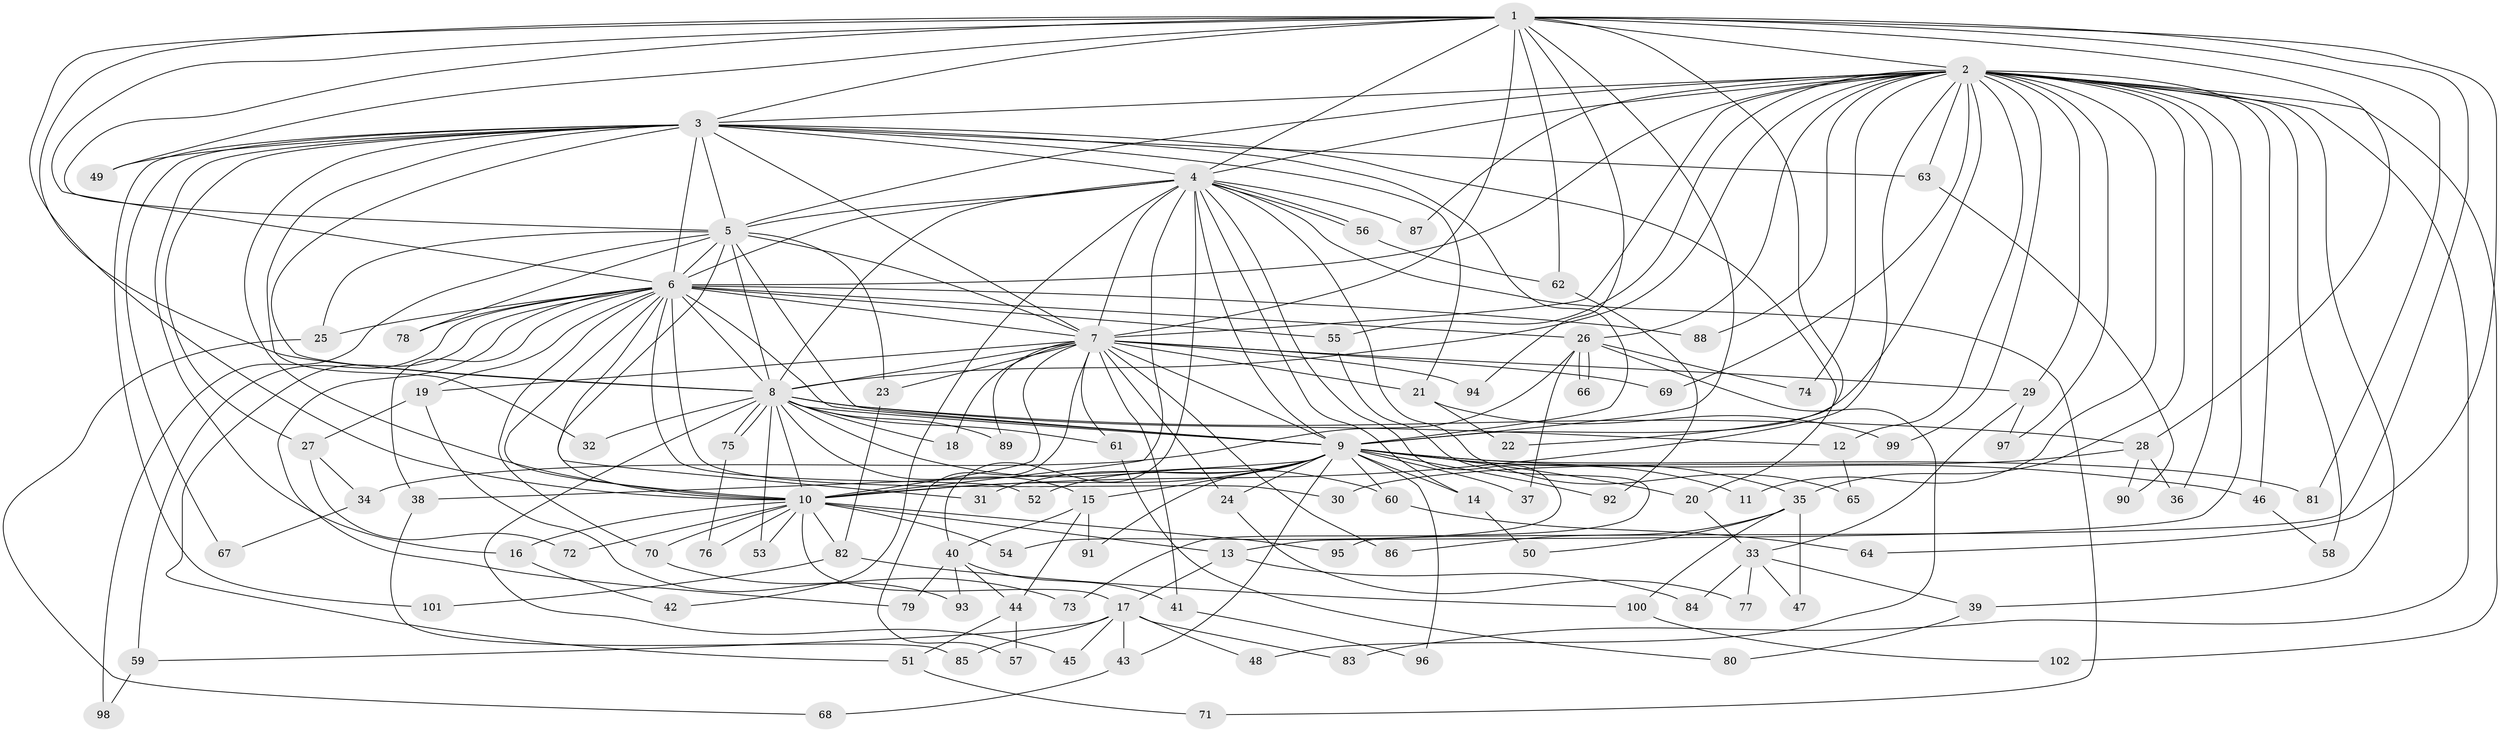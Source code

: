 // Generated by graph-tools (version 1.1) at 2025/11/02/27/25 16:11:00]
// undirected, 102 vertices, 229 edges
graph export_dot {
graph [start="1"]
  node [color=gray90,style=filled];
  1;
  2;
  3;
  4;
  5;
  6;
  7;
  8;
  9;
  10;
  11;
  12;
  13;
  14;
  15;
  16;
  17;
  18;
  19;
  20;
  21;
  22;
  23;
  24;
  25;
  26;
  27;
  28;
  29;
  30;
  31;
  32;
  33;
  34;
  35;
  36;
  37;
  38;
  39;
  40;
  41;
  42;
  43;
  44;
  45;
  46;
  47;
  48;
  49;
  50;
  51;
  52;
  53;
  54;
  55;
  56;
  57;
  58;
  59;
  60;
  61;
  62;
  63;
  64;
  65;
  66;
  67;
  68;
  69;
  70;
  71;
  72;
  73;
  74;
  75;
  76;
  77;
  78;
  79;
  80;
  81;
  82;
  83;
  84;
  85;
  86;
  87;
  88;
  89;
  90;
  91;
  92;
  93;
  94;
  95;
  96;
  97;
  98;
  99;
  100;
  101;
  102;
  1 -- 2;
  1 -- 3;
  1 -- 4;
  1 -- 5;
  1 -- 6;
  1 -- 7;
  1 -- 8;
  1 -- 9;
  1 -- 10;
  1 -- 22;
  1 -- 28;
  1 -- 49;
  1 -- 62;
  1 -- 64;
  1 -- 81;
  1 -- 94;
  1 -- 95;
  2 -- 3;
  2 -- 4;
  2 -- 5;
  2 -- 6;
  2 -- 7;
  2 -- 8;
  2 -- 9;
  2 -- 10;
  2 -- 11;
  2 -- 12;
  2 -- 13;
  2 -- 26;
  2 -- 29;
  2 -- 35;
  2 -- 36;
  2 -- 39;
  2 -- 46;
  2 -- 55;
  2 -- 58;
  2 -- 63;
  2 -- 69;
  2 -- 74;
  2 -- 83;
  2 -- 87;
  2 -- 88;
  2 -- 97;
  2 -- 99;
  2 -- 102;
  3 -- 4;
  3 -- 5;
  3 -- 6;
  3 -- 7;
  3 -- 8;
  3 -- 9;
  3 -- 10;
  3 -- 16;
  3 -- 20;
  3 -- 21;
  3 -- 27;
  3 -- 32;
  3 -- 49;
  3 -- 63;
  3 -- 67;
  3 -- 101;
  4 -- 5;
  4 -- 6;
  4 -- 7;
  4 -- 8;
  4 -- 9;
  4 -- 10;
  4 -- 14;
  4 -- 40;
  4 -- 42;
  4 -- 54;
  4 -- 56;
  4 -- 56;
  4 -- 65;
  4 -- 71;
  4 -- 87;
  5 -- 6;
  5 -- 7;
  5 -- 8;
  5 -- 9;
  5 -- 10;
  5 -- 23;
  5 -- 25;
  5 -- 78;
  5 -- 98;
  6 -- 7;
  6 -- 8;
  6 -- 9;
  6 -- 10;
  6 -- 19;
  6 -- 25;
  6 -- 26;
  6 -- 30;
  6 -- 31;
  6 -- 38;
  6 -- 51;
  6 -- 52;
  6 -- 55;
  6 -- 59;
  6 -- 70;
  6 -- 78;
  6 -- 79;
  6 -- 88;
  7 -- 8;
  7 -- 9;
  7 -- 10;
  7 -- 18;
  7 -- 19;
  7 -- 21;
  7 -- 23;
  7 -- 24;
  7 -- 29;
  7 -- 41;
  7 -- 57;
  7 -- 61;
  7 -- 69;
  7 -- 86;
  7 -- 89;
  7 -- 94;
  8 -- 9;
  8 -- 10;
  8 -- 12;
  8 -- 15;
  8 -- 18;
  8 -- 28;
  8 -- 32;
  8 -- 45;
  8 -- 53;
  8 -- 60;
  8 -- 61;
  8 -- 75;
  8 -- 75;
  8 -- 89;
  9 -- 10;
  9 -- 11;
  9 -- 14;
  9 -- 15;
  9 -- 20;
  9 -- 24;
  9 -- 31;
  9 -- 35;
  9 -- 37;
  9 -- 38;
  9 -- 43;
  9 -- 46;
  9 -- 52;
  9 -- 60;
  9 -- 81;
  9 -- 91;
  9 -- 92;
  9 -- 96;
  10 -- 13;
  10 -- 16;
  10 -- 17;
  10 -- 53;
  10 -- 54;
  10 -- 70;
  10 -- 72;
  10 -- 76;
  10 -- 82;
  10 -- 95;
  12 -- 65;
  13 -- 17;
  13 -- 84;
  14 -- 50;
  15 -- 40;
  15 -- 44;
  15 -- 91;
  16 -- 42;
  17 -- 43;
  17 -- 45;
  17 -- 48;
  17 -- 59;
  17 -- 83;
  17 -- 85;
  19 -- 27;
  19 -- 93;
  20 -- 33;
  21 -- 22;
  21 -- 99;
  23 -- 82;
  24 -- 77;
  25 -- 68;
  26 -- 34;
  26 -- 37;
  26 -- 48;
  26 -- 66;
  26 -- 66;
  26 -- 74;
  27 -- 34;
  27 -- 72;
  28 -- 30;
  28 -- 36;
  28 -- 90;
  29 -- 33;
  29 -- 97;
  33 -- 39;
  33 -- 47;
  33 -- 77;
  33 -- 84;
  34 -- 67;
  35 -- 47;
  35 -- 50;
  35 -- 86;
  35 -- 100;
  38 -- 85;
  39 -- 80;
  40 -- 41;
  40 -- 44;
  40 -- 79;
  40 -- 93;
  41 -- 96;
  43 -- 68;
  44 -- 51;
  44 -- 57;
  46 -- 58;
  51 -- 71;
  55 -- 73;
  56 -- 62;
  59 -- 98;
  60 -- 64;
  61 -- 80;
  62 -- 92;
  63 -- 90;
  70 -- 73;
  75 -- 76;
  82 -- 100;
  82 -- 101;
  100 -- 102;
}
